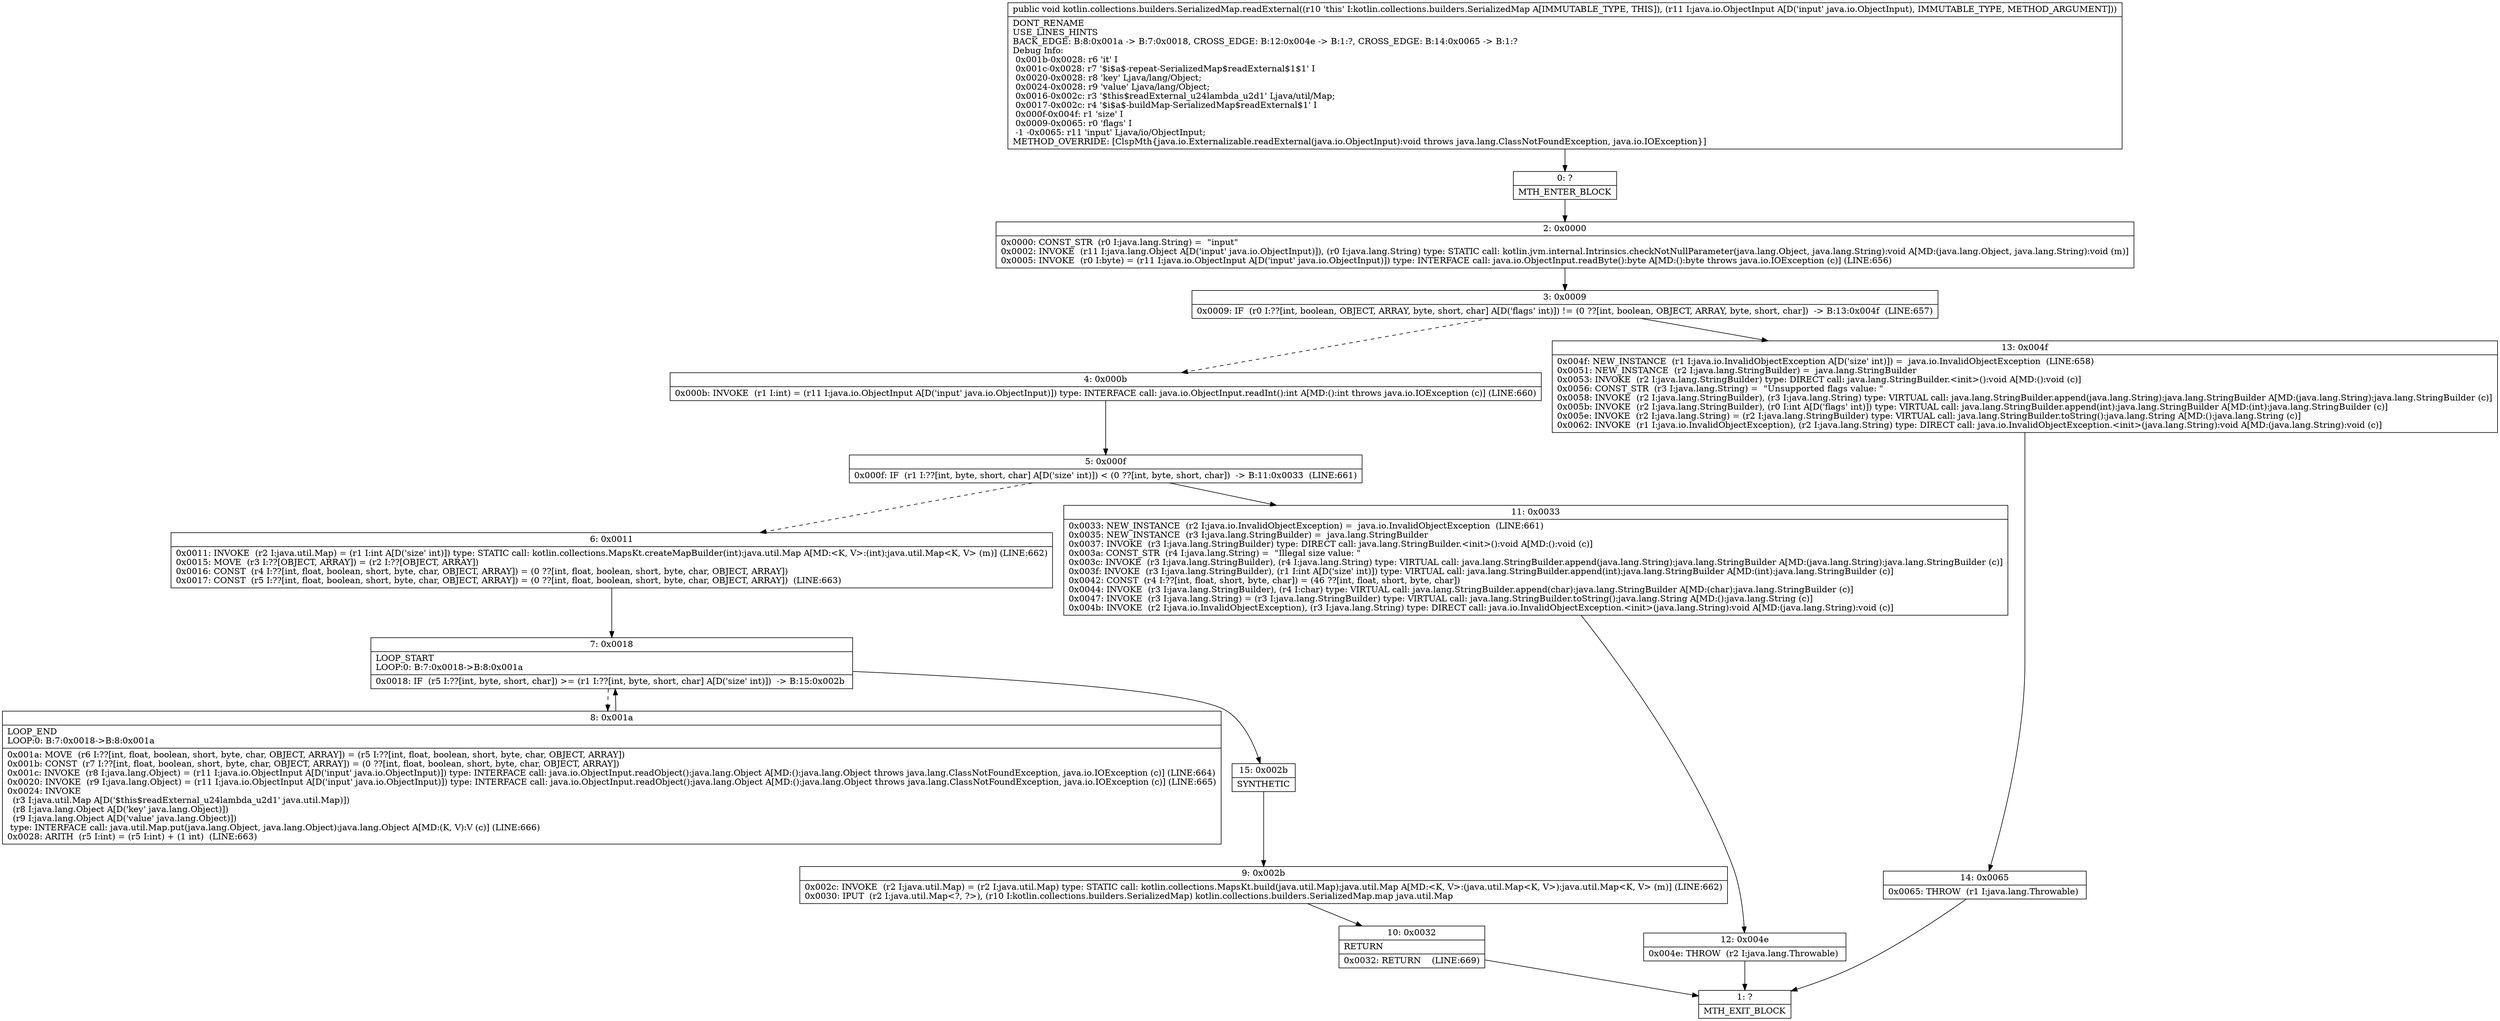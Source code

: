 digraph "CFG forkotlin.collections.builders.SerializedMap.readExternal(Ljava\/io\/ObjectInput;)V" {
Node_0 [shape=record,label="{0\:\ ?|MTH_ENTER_BLOCK\l}"];
Node_2 [shape=record,label="{2\:\ 0x0000|0x0000: CONST_STR  (r0 I:java.lang.String) =  \"input\" \l0x0002: INVOKE  (r11 I:java.lang.Object A[D('input' java.io.ObjectInput)]), (r0 I:java.lang.String) type: STATIC call: kotlin.jvm.internal.Intrinsics.checkNotNullParameter(java.lang.Object, java.lang.String):void A[MD:(java.lang.Object, java.lang.String):void (m)]\l0x0005: INVOKE  (r0 I:byte) = (r11 I:java.io.ObjectInput A[D('input' java.io.ObjectInput)]) type: INTERFACE call: java.io.ObjectInput.readByte():byte A[MD:():byte throws java.io.IOException (c)] (LINE:656)\l}"];
Node_3 [shape=record,label="{3\:\ 0x0009|0x0009: IF  (r0 I:??[int, boolean, OBJECT, ARRAY, byte, short, char] A[D('flags' int)]) != (0 ??[int, boolean, OBJECT, ARRAY, byte, short, char])  \-\> B:13:0x004f  (LINE:657)\l}"];
Node_4 [shape=record,label="{4\:\ 0x000b|0x000b: INVOKE  (r1 I:int) = (r11 I:java.io.ObjectInput A[D('input' java.io.ObjectInput)]) type: INTERFACE call: java.io.ObjectInput.readInt():int A[MD:():int throws java.io.IOException (c)] (LINE:660)\l}"];
Node_5 [shape=record,label="{5\:\ 0x000f|0x000f: IF  (r1 I:??[int, byte, short, char] A[D('size' int)]) \< (0 ??[int, byte, short, char])  \-\> B:11:0x0033  (LINE:661)\l}"];
Node_6 [shape=record,label="{6\:\ 0x0011|0x0011: INVOKE  (r2 I:java.util.Map) = (r1 I:int A[D('size' int)]) type: STATIC call: kotlin.collections.MapsKt.createMapBuilder(int):java.util.Map A[MD:\<K, V\>:(int):java.util.Map\<K, V\> (m)] (LINE:662)\l0x0015: MOVE  (r3 I:??[OBJECT, ARRAY]) = (r2 I:??[OBJECT, ARRAY]) \l0x0016: CONST  (r4 I:??[int, float, boolean, short, byte, char, OBJECT, ARRAY]) = (0 ??[int, float, boolean, short, byte, char, OBJECT, ARRAY]) \l0x0017: CONST  (r5 I:??[int, float, boolean, short, byte, char, OBJECT, ARRAY]) = (0 ??[int, float, boolean, short, byte, char, OBJECT, ARRAY])  (LINE:663)\l}"];
Node_7 [shape=record,label="{7\:\ 0x0018|LOOP_START\lLOOP:0: B:7:0x0018\-\>B:8:0x001a\l|0x0018: IF  (r5 I:??[int, byte, short, char]) \>= (r1 I:??[int, byte, short, char] A[D('size' int)])  \-\> B:15:0x002b \l}"];
Node_8 [shape=record,label="{8\:\ 0x001a|LOOP_END\lLOOP:0: B:7:0x0018\-\>B:8:0x001a\l|0x001a: MOVE  (r6 I:??[int, float, boolean, short, byte, char, OBJECT, ARRAY]) = (r5 I:??[int, float, boolean, short, byte, char, OBJECT, ARRAY]) \l0x001b: CONST  (r7 I:??[int, float, boolean, short, byte, char, OBJECT, ARRAY]) = (0 ??[int, float, boolean, short, byte, char, OBJECT, ARRAY]) \l0x001c: INVOKE  (r8 I:java.lang.Object) = (r11 I:java.io.ObjectInput A[D('input' java.io.ObjectInput)]) type: INTERFACE call: java.io.ObjectInput.readObject():java.lang.Object A[MD:():java.lang.Object throws java.lang.ClassNotFoundException, java.io.IOException (c)] (LINE:664)\l0x0020: INVOKE  (r9 I:java.lang.Object) = (r11 I:java.io.ObjectInput A[D('input' java.io.ObjectInput)]) type: INTERFACE call: java.io.ObjectInput.readObject():java.lang.Object A[MD:():java.lang.Object throws java.lang.ClassNotFoundException, java.io.IOException (c)] (LINE:665)\l0x0024: INVOKE  \l  (r3 I:java.util.Map A[D('$this$readExternal_u24lambda_u2d1' java.util.Map)])\l  (r8 I:java.lang.Object A[D('key' java.lang.Object)])\l  (r9 I:java.lang.Object A[D('value' java.lang.Object)])\l type: INTERFACE call: java.util.Map.put(java.lang.Object, java.lang.Object):java.lang.Object A[MD:(K, V):V (c)] (LINE:666)\l0x0028: ARITH  (r5 I:int) = (r5 I:int) + (1 int)  (LINE:663)\l}"];
Node_15 [shape=record,label="{15\:\ 0x002b|SYNTHETIC\l}"];
Node_9 [shape=record,label="{9\:\ 0x002b|0x002c: INVOKE  (r2 I:java.util.Map) = (r2 I:java.util.Map) type: STATIC call: kotlin.collections.MapsKt.build(java.util.Map):java.util.Map A[MD:\<K, V\>:(java.util.Map\<K, V\>):java.util.Map\<K, V\> (m)] (LINE:662)\l0x0030: IPUT  (r2 I:java.util.Map\<?, ?\>), (r10 I:kotlin.collections.builders.SerializedMap) kotlin.collections.builders.SerializedMap.map java.util.Map \l}"];
Node_10 [shape=record,label="{10\:\ 0x0032|RETURN\l|0x0032: RETURN    (LINE:669)\l}"];
Node_1 [shape=record,label="{1\:\ ?|MTH_EXIT_BLOCK\l}"];
Node_11 [shape=record,label="{11\:\ 0x0033|0x0033: NEW_INSTANCE  (r2 I:java.io.InvalidObjectException) =  java.io.InvalidObjectException  (LINE:661)\l0x0035: NEW_INSTANCE  (r3 I:java.lang.StringBuilder) =  java.lang.StringBuilder \l0x0037: INVOKE  (r3 I:java.lang.StringBuilder) type: DIRECT call: java.lang.StringBuilder.\<init\>():void A[MD:():void (c)]\l0x003a: CONST_STR  (r4 I:java.lang.String) =  \"Illegal size value: \" \l0x003c: INVOKE  (r3 I:java.lang.StringBuilder), (r4 I:java.lang.String) type: VIRTUAL call: java.lang.StringBuilder.append(java.lang.String):java.lang.StringBuilder A[MD:(java.lang.String):java.lang.StringBuilder (c)]\l0x003f: INVOKE  (r3 I:java.lang.StringBuilder), (r1 I:int A[D('size' int)]) type: VIRTUAL call: java.lang.StringBuilder.append(int):java.lang.StringBuilder A[MD:(int):java.lang.StringBuilder (c)]\l0x0042: CONST  (r4 I:??[int, float, short, byte, char]) = (46 ??[int, float, short, byte, char]) \l0x0044: INVOKE  (r3 I:java.lang.StringBuilder), (r4 I:char) type: VIRTUAL call: java.lang.StringBuilder.append(char):java.lang.StringBuilder A[MD:(char):java.lang.StringBuilder (c)]\l0x0047: INVOKE  (r3 I:java.lang.String) = (r3 I:java.lang.StringBuilder) type: VIRTUAL call: java.lang.StringBuilder.toString():java.lang.String A[MD:():java.lang.String (c)]\l0x004b: INVOKE  (r2 I:java.io.InvalidObjectException), (r3 I:java.lang.String) type: DIRECT call: java.io.InvalidObjectException.\<init\>(java.lang.String):void A[MD:(java.lang.String):void (c)]\l}"];
Node_12 [shape=record,label="{12\:\ 0x004e|0x004e: THROW  (r2 I:java.lang.Throwable) \l}"];
Node_13 [shape=record,label="{13\:\ 0x004f|0x004f: NEW_INSTANCE  (r1 I:java.io.InvalidObjectException A[D('size' int)]) =  java.io.InvalidObjectException  (LINE:658)\l0x0051: NEW_INSTANCE  (r2 I:java.lang.StringBuilder) =  java.lang.StringBuilder \l0x0053: INVOKE  (r2 I:java.lang.StringBuilder) type: DIRECT call: java.lang.StringBuilder.\<init\>():void A[MD:():void (c)]\l0x0056: CONST_STR  (r3 I:java.lang.String) =  \"Unsupported flags value: \" \l0x0058: INVOKE  (r2 I:java.lang.StringBuilder), (r3 I:java.lang.String) type: VIRTUAL call: java.lang.StringBuilder.append(java.lang.String):java.lang.StringBuilder A[MD:(java.lang.String):java.lang.StringBuilder (c)]\l0x005b: INVOKE  (r2 I:java.lang.StringBuilder), (r0 I:int A[D('flags' int)]) type: VIRTUAL call: java.lang.StringBuilder.append(int):java.lang.StringBuilder A[MD:(int):java.lang.StringBuilder (c)]\l0x005e: INVOKE  (r2 I:java.lang.String) = (r2 I:java.lang.StringBuilder) type: VIRTUAL call: java.lang.StringBuilder.toString():java.lang.String A[MD:():java.lang.String (c)]\l0x0062: INVOKE  (r1 I:java.io.InvalidObjectException), (r2 I:java.lang.String) type: DIRECT call: java.io.InvalidObjectException.\<init\>(java.lang.String):void A[MD:(java.lang.String):void (c)]\l}"];
Node_14 [shape=record,label="{14\:\ 0x0065|0x0065: THROW  (r1 I:java.lang.Throwable) \l}"];
MethodNode[shape=record,label="{public void kotlin.collections.builders.SerializedMap.readExternal((r10 'this' I:kotlin.collections.builders.SerializedMap A[IMMUTABLE_TYPE, THIS]), (r11 I:java.io.ObjectInput A[D('input' java.io.ObjectInput), IMMUTABLE_TYPE, METHOD_ARGUMENT]))  | DONT_RENAME\lUSE_LINES_HINTS\lBACK_EDGE: B:8:0x001a \-\> B:7:0x0018, CROSS_EDGE: B:12:0x004e \-\> B:1:?, CROSS_EDGE: B:14:0x0065 \-\> B:1:?\lDebug Info:\l  0x001b\-0x0028: r6 'it' I\l  0x001c\-0x0028: r7 '$i$a$\-repeat\-SerializedMap$readExternal$1$1' I\l  0x0020\-0x0028: r8 'key' Ljava\/lang\/Object;\l  0x0024\-0x0028: r9 'value' Ljava\/lang\/Object;\l  0x0016\-0x002c: r3 '$this$readExternal_u24lambda_u2d1' Ljava\/util\/Map;\l  0x0017\-0x002c: r4 '$i$a$\-buildMap\-SerializedMap$readExternal$1' I\l  0x000f\-0x004f: r1 'size' I\l  0x0009\-0x0065: r0 'flags' I\l  \-1 \-0x0065: r11 'input' Ljava\/io\/ObjectInput;\lMETHOD_OVERRIDE: [ClspMth\{java.io.Externalizable.readExternal(java.io.ObjectInput):void throws java.lang.ClassNotFoundException, java.io.IOException\}]\l}"];
MethodNode -> Node_0;Node_0 -> Node_2;
Node_2 -> Node_3;
Node_3 -> Node_4[style=dashed];
Node_3 -> Node_13;
Node_4 -> Node_5;
Node_5 -> Node_6[style=dashed];
Node_5 -> Node_11;
Node_6 -> Node_7;
Node_7 -> Node_8[style=dashed];
Node_7 -> Node_15;
Node_8 -> Node_7;
Node_15 -> Node_9;
Node_9 -> Node_10;
Node_10 -> Node_1;
Node_11 -> Node_12;
Node_12 -> Node_1;
Node_13 -> Node_14;
Node_14 -> Node_1;
}

